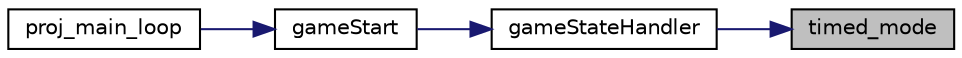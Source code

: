digraph "timed_mode"
{
 // LATEX_PDF_SIZE
  edge [fontname="Helvetica",fontsize="10",labelfontname="Helvetica",labelfontsize="10"];
  node [fontname="Helvetica",fontsize="10",shape=record];
  rankdir="RL";
  Node1 [label="timed_mode",height=0.2,width=0.4,color="black", fillcolor="grey75", style="filled", fontcolor="black",tooltip="Draw timed mode sentence,input and handle timed game mode state."];
  Node1 -> Node2 [dir="back",color="midnightblue",fontsize="10",style="solid",fontname="Helvetica"];
  Node2 [label="gameStateHandler",height=0.2,width=0.4,color="black", fillcolor="white", style="filled",URL="$game_8h.html#a8df558a332b33b1b0be4f15a02438531",tooltip="Load letters,sentences and xpm's, set graphics mode and start game."];
  Node2 -> Node3 [dir="back",color="midnightblue",fontsize="10",style="solid",fontname="Helvetica"];
  Node3 [label="gameStart",height=0.2,width=0.4,color="black", fillcolor="white", style="filled",URL="$game_8h.html#aaaff4e132cd3b41673859b2b4ea1159f",tooltip="Load letters,sentences and xpm's, set graphics mode and start game."];
  Node3 -> Node4 [dir="back",color="midnightblue",fontsize="10",style="solid",fontname="Helvetica"];
  Node4 [label="proj_main_loop",height=0.2,width=0.4,color="black", fillcolor="white", style="filled",URL="$proj_8c.html#a2a16f651eccbd248e1ad3b3b924b143b",tooltip=" "];
}
